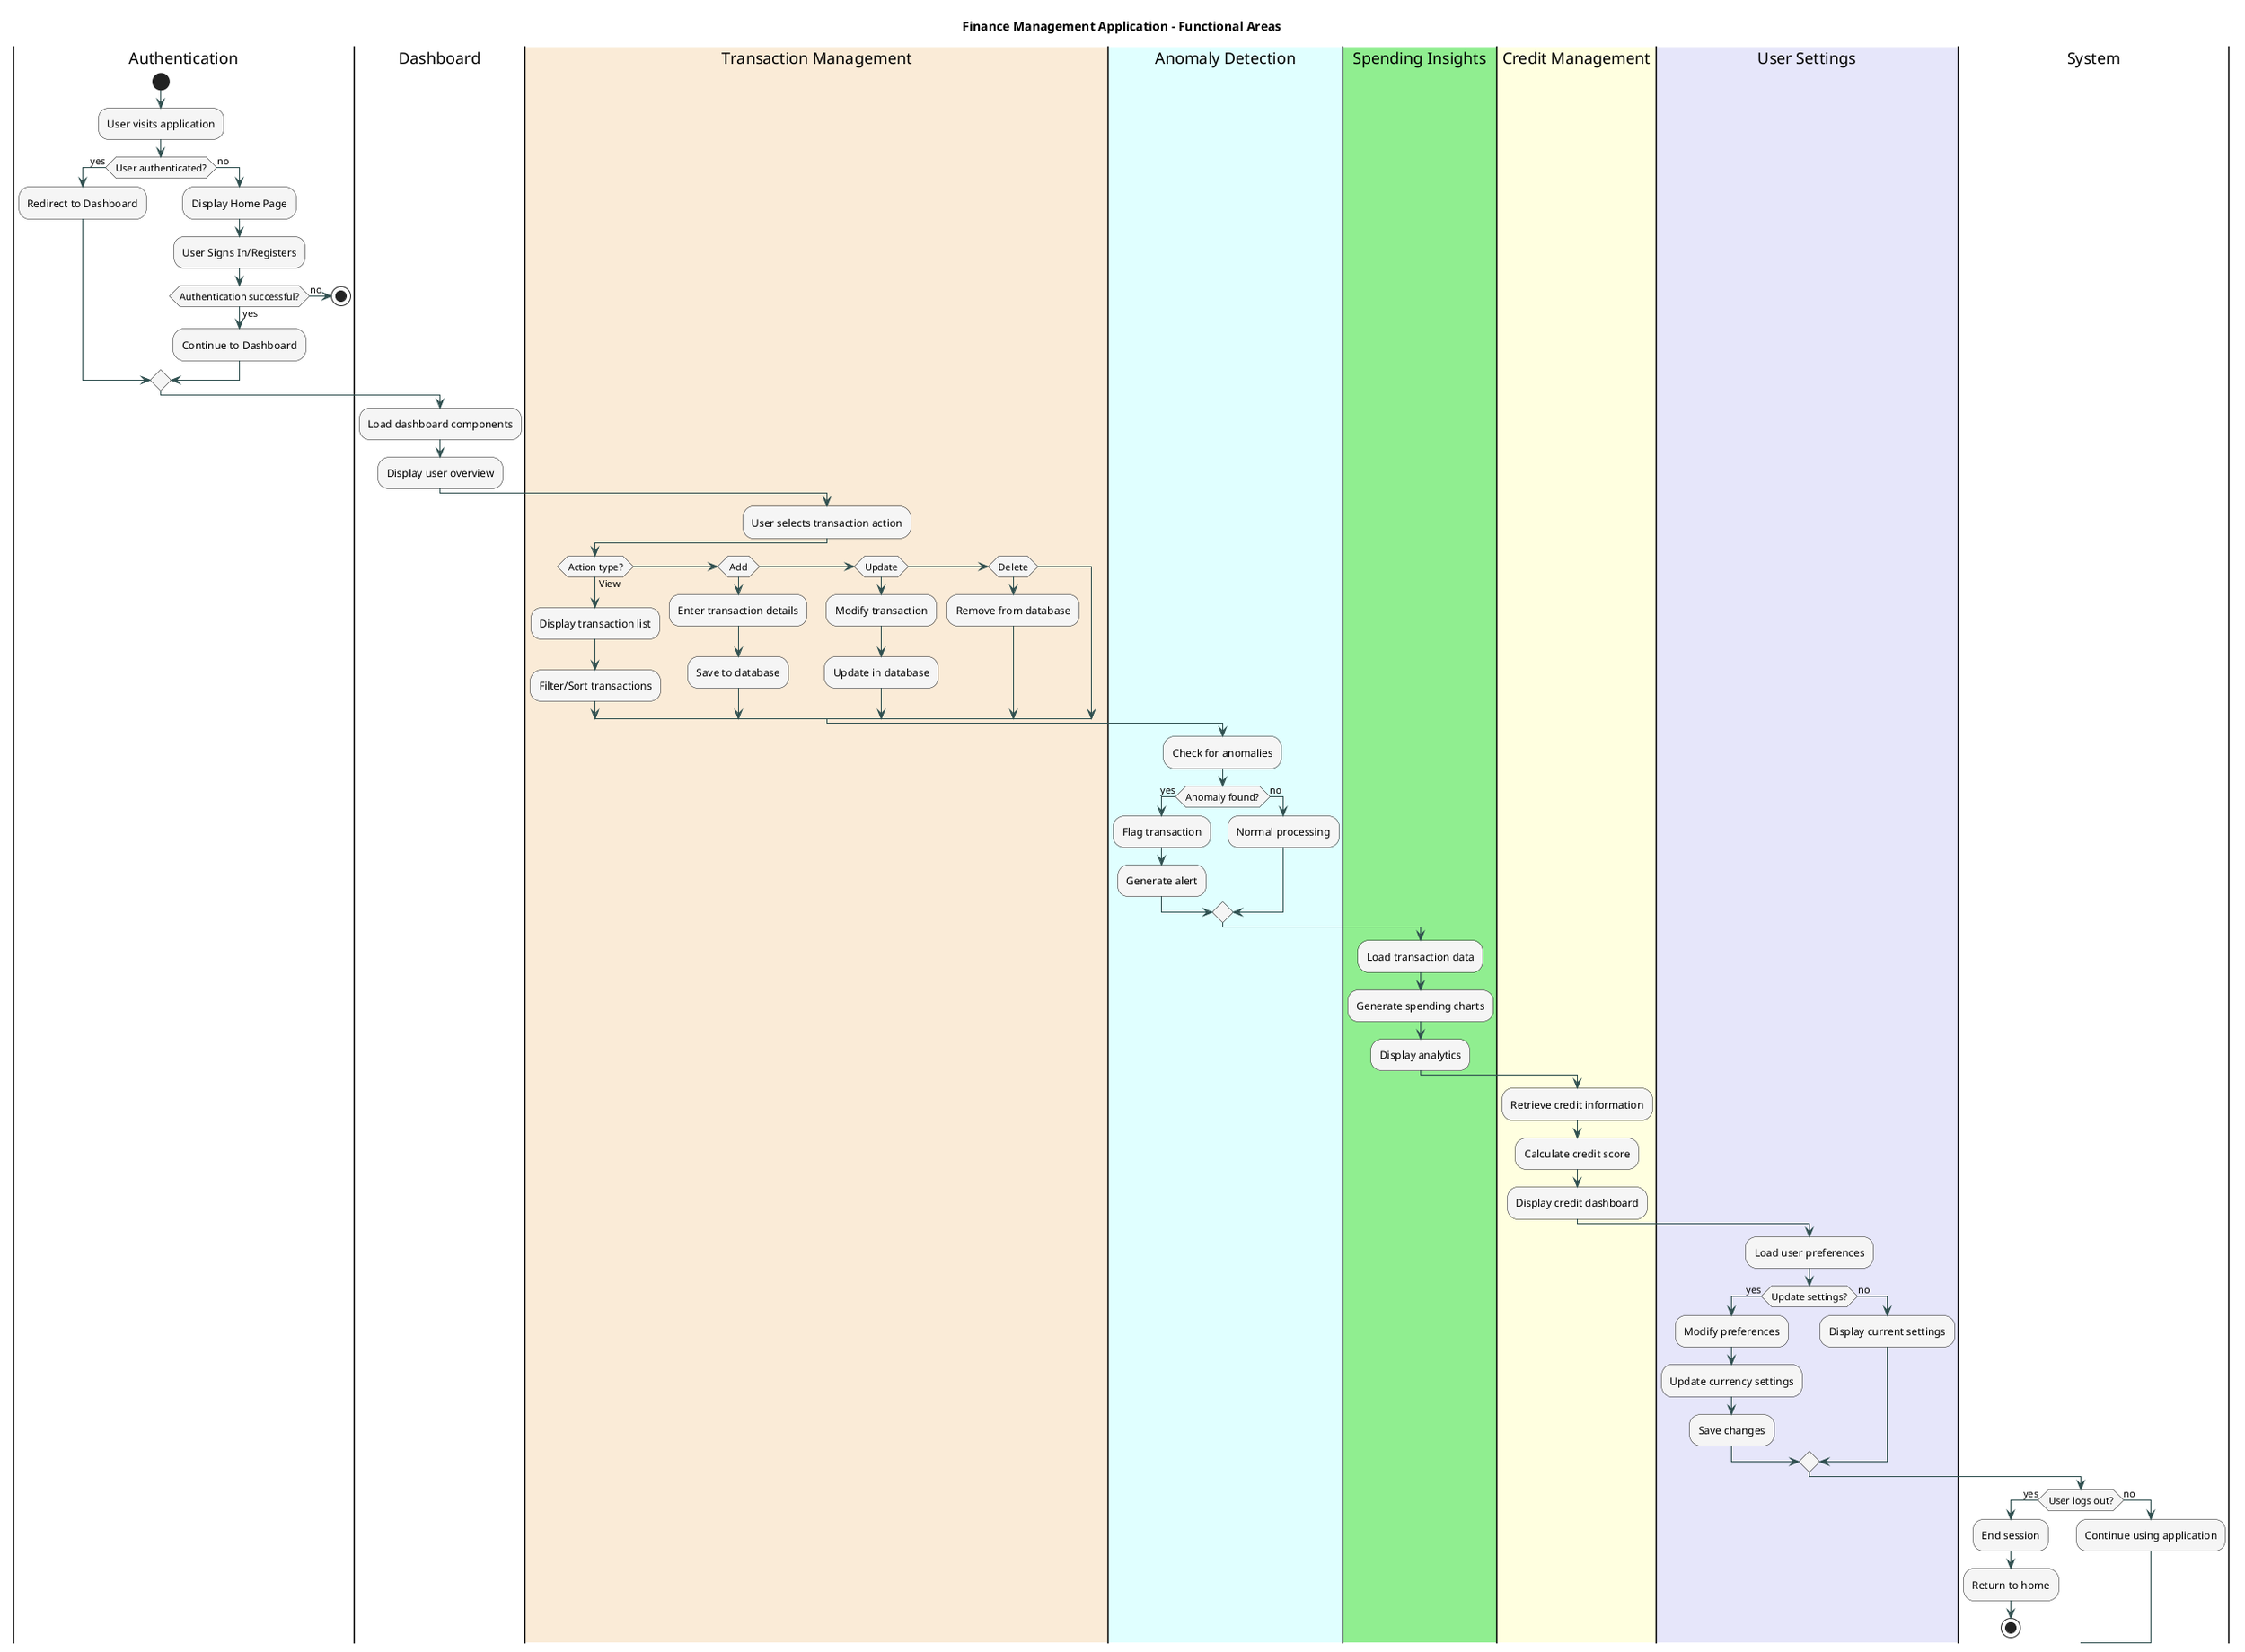 @startuml Finance App - Functional Areas
skinparam activityDiamondBackgroundColor LightBlue
skinparam ActivityBackgroundColor WhiteSmoke
skinparam shadowing false
skinparam ArrowColor DarkSlateGray
skinparam PartitionBorderColor Gray

title Finance Management Application - Functional Areas

|Authentication|
start
:User visits application;
if (User authenticated?) then (yes)
  :Redirect to Dashboard;
else (no)
  :Display Home Page;
  :User Signs In/Registers;
  if (Authentication successful?) then (yes)
    :Continue to Dashboard;
  else (no)
    stop
  endif
endif

|Dashboard|
:Load dashboard components;
:Display user overview;

|#AntiqueWhite|Transaction Management|
:User selects transaction action;
if (Action type?) then (View)
  :Display transaction list;
  :Filter/Sort transactions;
else if (Add)
  :Enter transaction details;
  :Save to database;
else if (Update)
  :Modify transaction;
  :Update in database;
else if (Delete)
  :Remove from database;
endif

|#LightCyan|Anomaly Detection|
:Check for anomalies;
if (Anomaly found?) then (yes)
  :Flag transaction;
  :Generate alert;
else (no)
  :Normal processing;
endif

|#LightGreen|Spending Insights|
:Load transaction data;
:Generate spending charts;
:Display analytics;

|#LightYellow|Credit Management|
:Retrieve credit information;
:Calculate credit score;
:Display credit dashboard;

|#Lavender|User Settings|
:Load user preferences;
if (Update settings?) then (yes)
  :Modify preferences;
  :Update currency settings;
  :Save changes;
else (no)
  :Display current settings;
endif

|System|
if (User logs out?) then (yes)
  :End session;
  :Return to home;
  stop
else (no)
  :Continue using application;
endif

@enduml 